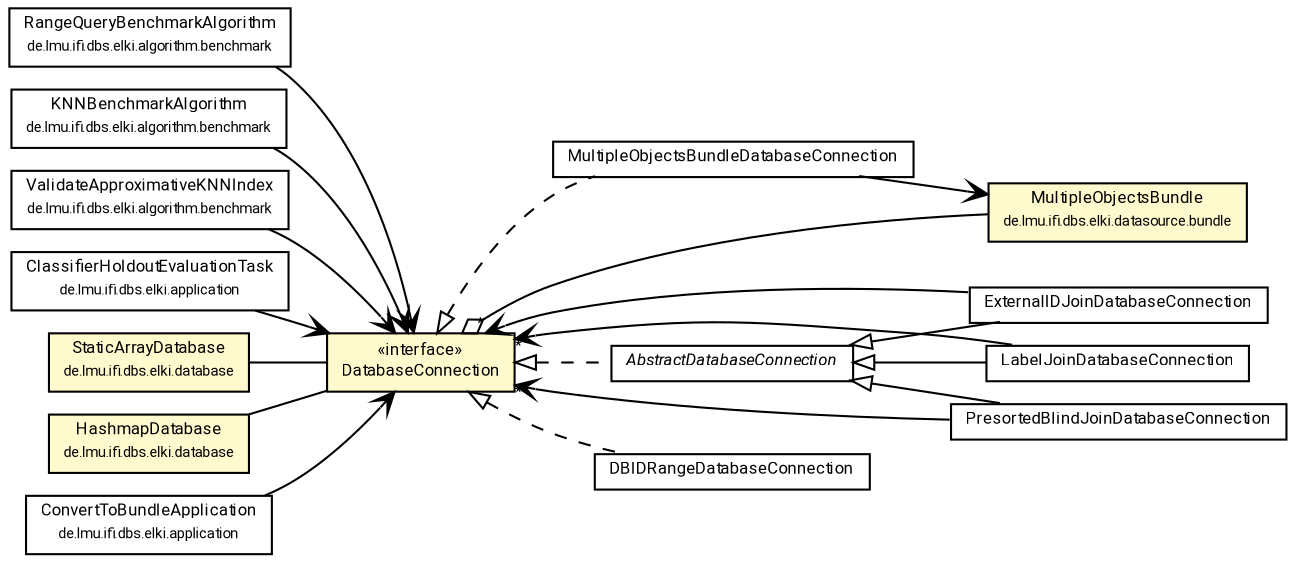 #!/usr/local/bin/dot
#
# Class diagram 
# Generated by UMLGraph version R5_7_2-60-g0e99a6 (http://www.spinellis.gr/umlgraph/)
#

digraph G {
	graph [fontnames="svg"]
	edge [fontname="Roboto",fontsize=7,labelfontname="Roboto",labelfontsize=7,color="black"];
	node [fontname="Roboto",fontcolor="black",fontsize=8,shape=plaintext,margin=0,width=0,height=0];
	nodesep=0.15;
	ranksep=0.25;
	rankdir=LR;
	// de.lmu.ifi.dbs.elki.algorithm.benchmark.RangeQueryBenchmarkAlgorithm<O extends de.lmu.ifi.dbs.elki.data.NumberVector>
	c3151966 [label=<<table title="de.lmu.ifi.dbs.elki.algorithm.benchmark.RangeQueryBenchmarkAlgorithm" border="0" cellborder="1" cellspacing="0" cellpadding="2" href="../algorithm/benchmark/RangeQueryBenchmarkAlgorithm.html" target="_parent">
		<tr><td><table border="0" cellspacing="0" cellpadding="1">
		<tr><td align="center" balign="center"> <font face="Roboto">RangeQueryBenchmarkAlgorithm</font> </td></tr>
		<tr><td align="center" balign="center"> <font face="Roboto" point-size="7.0">de.lmu.ifi.dbs.elki.algorithm.benchmark</font> </td></tr>
		</table></td></tr>
		</table>>, URL="../algorithm/benchmark/RangeQueryBenchmarkAlgorithm.html"];
	// de.lmu.ifi.dbs.elki.algorithm.benchmark.KNNBenchmarkAlgorithm<O>
	c3151968 [label=<<table title="de.lmu.ifi.dbs.elki.algorithm.benchmark.KNNBenchmarkAlgorithm" border="0" cellborder="1" cellspacing="0" cellpadding="2" href="../algorithm/benchmark/KNNBenchmarkAlgorithm.html" target="_parent">
		<tr><td><table border="0" cellspacing="0" cellpadding="1">
		<tr><td align="center" balign="center"> <font face="Roboto">KNNBenchmarkAlgorithm</font> </td></tr>
		<tr><td align="center" balign="center"> <font face="Roboto" point-size="7.0">de.lmu.ifi.dbs.elki.algorithm.benchmark</font> </td></tr>
		</table></td></tr>
		</table>>, URL="../algorithm/benchmark/KNNBenchmarkAlgorithm.html"];
	// de.lmu.ifi.dbs.elki.algorithm.benchmark.ValidateApproximativeKNNIndex<O>
	c3151970 [label=<<table title="de.lmu.ifi.dbs.elki.algorithm.benchmark.ValidateApproximativeKNNIndex" border="0" cellborder="1" cellspacing="0" cellpadding="2" href="../algorithm/benchmark/ValidateApproximativeKNNIndex.html" target="_parent">
		<tr><td><table border="0" cellspacing="0" cellpadding="1">
		<tr><td align="center" balign="center"> <font face="Roboto">ValidateApproximativeKNNIndex</font> </td></tr>
		<tr><td align="center" balign="center"> <font face="Roboto" point-size="7.0">de.lmu.ifi.dbs.elki.algorithm.benchmark</font> </td></tr>
		</table></td></tr>
		</table>>, URL="../algorithm/benchmark/ValidateApproximativeKNNIndex.html"];
	// de.lmu.ifi.dbs.elki.application.ClassifierHoldoutEvaluationTask<O>
	c3152339 [label=<<table title="de.lmu.ifi.dbs.elki.application.ClassifierHoldoutEvaluationTask" border="0" cellborder="1" cellspacing="0" cellpadding="2" href="../application/ClassifierHoldoutEvaluationTask.html" target="_parent">
		<tr><td><table border="0" cellspacing="0" cellpadding="1">
		<tr><td align="center" balign="center"> <font face="Roboto">ClassifierHoldoutEvaluationTask</font> </td></tr>
		<tr><td align="center" balign="center"> <font face="Roboto" point-size="7.0">de.lmu.ifi.dbs.elki.application</font> </td></tr>
		</table></td></tr>
		</table>>, URL="../application/ClassifierHoldoutEvaluationTask.html"];
	// de.lmu.ifi.dbs.elki.datasource.DatabaseConnection
	c3153019 [label=<<table title="de.lmu.ifi.dbs.elki.datasource.DatabaseConnection" border="0" cellborder="1" cellspacing="0" cellpadding="2" bgcolor="lemonChiffon" href="DatabaseConnection.html" target="_parent">
		<tr><td><table border="0" cellspacing="0" cellpadding="1">
		<tr><td align="center" balign="center"> &#171;interface&#187; </td></tr>
		<tr><td align="center" balign="center"> <font face="Roboto">DatabaseConnection</font> </td></tr>
		</table></td></tr>
		</table>>, URL="DatabaseConnection.html"];
	// de.lmu.ifi.dbs.elki.datasource.bundle.MultipleObjectsBundle
	c3153024 [label=<<table title="de.lmu.ifi.dbs.elki.datasource.bundle.MultipleObjectsBundle" border="0" cellborder="1" cellspacing="0" cellpadding="2" bgcolor="LemonChiffon" href="bundle/MultipleObjectsBundle.html" target="_parent">
		<tr><td><table border="0" cellspacing="0" cellpadding="1">
		<tr><td align="center" balign="center"> <font face="Roboto">MultipleObjectsBundle</font> </td></tr>
		<tr><td align="center" balign="center"> <font face="Roboto" point-size="7.0">de.lmu.ifi.dbs.elki.datasource.bundle</font> </td></tr>
		</table></td></tr>
		</table>>, URL="bundle/MultipleObjectsBundle.html"];
	// de.lmu.ifi.dbs.elki.database.StaticArrayDatabase
	c3154062 [label=<<table title="de.lmu.ifi.dbs.elki.database.StaticArrayDatabase" border="0" cellborder="1" cellspacing="0" cellpadding="2" bgcolor="LemonChiffon" href="../database/StaticArrayDatabase.html" target="_parent">
		<tr><td><table border="0" cellspacing="0" cellpadding="1">
		<tr><td align="center" balign="center"> <font face="Roboto">StaticArrayDatabase</font> </td></tr>
		<tr><td align="center" balign="center"> <font face="Roboto" point-size="7.0">de.lmu.ifi.dbs.elki.database</font> </td></tr>
		</table></td></tr>
		</table>>, URL="../database/StaticArrayDatabase.html"];
	// de.lmu.ifi.dbs.elki.database.HashmapDatabase
	c3154067 [label=<<table title="de.lmu.ifi.dbs.elki.database.HashmapDatabase" border="0" cellborder="1" cellspacing="0" cellpadding="2" bgcolor="LemonChiffon" href="../database/HashmapDatabase.html" target="_parent">
		<tr><td><table border="0" cellspacing="0" cellpadding="1">
		<tr><td align="center" balign="center"> <font face="Roboto">HashmapDatabase</font> </td></tr>
		<tr><td align="center" balign="center"> <font face="Roboto" point-size="7.0">de.lmu.ifi.dbs.elki.database</font> </td></tr>
		</table></td></tr>
		</table>>, URL="../database/HashmapDatabase.html"];
	// de.lmu.ifi.dbs.elki.application.ConvertToBundleApplication
	c3154499 [label=<<table title="de.lmu.ifi.dbs.elki.application.ConvertToBundleApplication" border="0" cellborder="1" cellspacing="0" cellpadding="2" href="../application/ConvertToBundleApplication.html" target="_parent">
		<tr><td><table border="0" cellspacing="0" cellpadding="1">
		<tr><td align="center" balign="center"> <font face="Roboto">ConvertToBundleApplication</font> </td></tr>
		<tr><td align="center" balign="center"> <font face="Roboto" point-size="7.0">de.lmu.ifi.dbs.elki.application</font> </td></tr>
		</table></td></tr>
		</table>>, URL="../application/ConvertToBundleApplication.html"];
	// de.lmu.ifi.dbs.elki.datasource.AbstractDatabaseConnection
	c3154501 [label=<<table title="de.lmu.ifi.dbs.elki.datasource.AbstractDatabaseConnection" border="0" cellborder="1" cellspacing="0" cellpadding="2" href="AbstractDatabaseConnection.html" target="_parent">
		<tr><td><table border="0" cellspacing="0" cellpadding="1">
		<tr><td align="center" balign="center"> <font face="Roboto"><i>AbstractDatabaseConnection</i></font> </td></tr>
		</table></td></tr>
		</table>>, URL="AbstractDatabaseConnection.html"];
	// de.lmu.ifi.dbs.elki.datasource.ExternalIDJoinDatabaseConnection
	c3154621 [label=<<table title="de.lmu.ifi.dbs.elki.datasource.ExternalIDJoinDatabaseConnection" border="0" cellborder="1" cellspacing="0" cellpadding="2" href="ExternalIDJoinDatabaseConnection.html" target="_parent">
		<tr><td><table border="0" cellspacing="0" cellpadding="1">
		<tr><td align="center" balign="center"> <font face="Roboto">ExternalIDJoinDatabaseConnection</font> </td></tr>
		</table></td></tr>
		</table>>, URL="ExternalIDJoinDatabaseConnection.html"];
	// de.lmu.ifi.dbs.elki.datasource.LabelJoinDatabaseConnection
	c3154623 [label=<<table title="de.lmu.ifi.dbs.elki.datasource.LabelJoinDatabaseConnection" border="0" cellborder="1" cellspacing="0" cellpadding="2" href="LabelJoinDatabaseConnection.html" target="_parent">
		<tr><td><table border="0" cellspacing="0" cellpadding="1">
		<tr><td align="center" balign="center"> <font face="Roboto">LabelJoinDatabaseConnection</font> </td></tr>
		</table></td></tr>
		</table>>, URL="LabelJoinDatabaseConnection.html"];
	// de.lmu.ifi.dbs.elki.datasource.PresortedBlindJoinDatabaseConnection
	c3154629 [label=<<table title="de.lmu.ifi.dbs.elki.datasource.PresortedBlindJoinDatabaseConnection" border="0" cellborder="1" cellspacing="0" cellpadding="2" href="PresortedBlindJoinDatabaseConnection.html" target="_parent">
		<tr><td><table border="0" cellspacing="0" cellpadding="1">
		<tr><td align="center" balign="center"> <font face="Roboto">PresortedBlindJoinDatabaseConnection</font> </td></tr>
		</table></td></tr>
		</table>>, URL="PresortedBlindJoinDatabaseConnection.html"];
	// de.lmu.ifi.dbs.elki.datasource.DBIDRangeDatabaseConnection
	c3154635 [label=<<table title="de.lmu.ifi.dbs.elki.datasource.DBIDRangeDatabaseConnection" border="0" cellborder="1" cellspacing="0" cellpadding="2" href="DBIDRangeDatabaseConnection.html" target="_parent">
		<tr><td><table border="0" cellspacing="0" cellpadding="1">
		<tr><td align="center" balign="center"> <font face="Roboto">DBIDRangeDatabaseConnection</font> </td></tr>
		</table></td></tr>
		</table>>, URL="DBIDRangeDatabaseConnection.html"];
	// de.lmu.ifi.dbs.elki.datasource.MultipleObjectsBundleDatabaseConnection
	c3154637 [label=<<table title="de.lmu.ifi.dbs.elki.datasource.MultipleObjectsBundleDatabaseConnection" border="0" cellborder="1" cellspacing="0" cellpadding="2" href="MultipleObjectsBundleDatabaseConnection.html" target="_parent">
		<tr><td><table border="0" cellspacing="0" cellpadding="1">
		<tr><td align="center" balign="center"> <font face="Roboto">MultipleObjectsBundleDatabaseConnection</font> </td></tr>
		</table></td></tr>
		</table>>, URL="MultipleObjectsBundleDatabaseConnection.html"];
	// de.lmu.ifi.dbs.elki.datasource.DatabaseConnection has de.lmu.ifi.dbs.elki.datasource.bundle.MultipleObjectsBundle
	c3153019 -> c3153024 [arrowhead=none,arrowtail=ediamond,dir=back,weight=4];
	// de.lmu.ifi.dbs.elki.database.StaticArrayDatabase assoc de.lmu.ifi.dbs.elki.datasource.DatabaseConnection
	c3154062 -> c3153019 [arrowhead=none,weight=2];
	// de.lmu.ifi.dbs.elki.database.HashmapDatabase assoc de.lmu.ifi.dbs.elki.datasource.DatabaseConnection
	c3154067 -> c3153019 [arrowhead=none,weight=2];
	// de.lmu.ifi.dbs.elki.datasource.AbstractDatabaseConnection implements de.lmu.ifi.dbs.elki.datasource.DatabaseConnection
	c3153019 -> c3154501 [arrowtail=empty,style=dashed,dir=back,weight=9];
	// de.lmu.ifi.dbs.elki.datasource.ExternalIDJoinDatabaseConnection extends de.lmu.ifi.dbs.elki.datasource.AbstractDatabaseConnection
	c3154501 -> c3154621 [arrowtail=empty,dir=back,weight=10];
	// de.lmu.ifi.dbs.elki.datasource.LabelJoinDatabaseConnection extends de.lmu.ifi.dbs.elki.datasource.AbstractDatabaseConnection
	c3154501 -> c3154623 [arrowtail=empty,dir=back,weight=10];
	// de.lmu.ifi.dbs.elki.datasource.PresortedBlindJoinDatabaseConnection extends de.lmu.ifi.dbs.elki.datasource.AbstractDatabaseConnection
	c3154501 -> c3154629 [arrowtail=empty,dir=back,weight=10];
	// de.lmu.ifi.dbs.elki.datasource.DBIDRangeDatabaseConnection implements de.lmu.ifi.dbs.elki.datasource.DatabaseConnection
	c3153019 -> c3154635 [arrowtail=empty,style=dashed,dir=back,weight=9];
	// de.lmu.ifi.dbs.elki.datasource.MultipleObjectsBundleDatabaseConnection implements de.lmu.ifi.dbs.elki.datasource.DatabaseConnection
	c3153019 -> c3154637 [arrowtail=empty,style=dashed,dir=back,weight=9];
	// de.lmu.ifi.dbs.elki.algorithm.benchmark.RangeQueryBenchmarkAlgorithm<O extends de.lmu.ifi.dbs.elki.data.NumberVector> navassoc de.lmu.ifi.dbs.elki.datasource.DatabaseConnection
	c3151966 -> c3153019 [arrowhead=open,weight=1];
	// de.lmu.ifi.dbs.elki.algorithm.benchmark.KNNBenchmarkAlgorithm<O> navassoc de.lmu.ifi.dbs.elki.datasource.DatabaseConnection
	c3151968 -> c3153019 [arrowhead=open,weight=1];
	// de.lmu.ifi.dbs.elki.algorithm.benchmark.ValidateApproximativeKNNIndex<O> navassoc de.lmu.ifi.dbs.elki.datasource.DatabaseConnection
	c3151970 -> c3153019 [arrowhead=open,weight=1];
	// de.lmu.ifi.dbs.elki.application.ClassifierHoldoutEvaluationTask<O> navassoc de.lmu.ifi.dbs.elki.datasource.DatabaseConnection
	c3152339 -> c3153019 [arrowhead=open,weight=1];
	// de.lmu.ifi.dbs.elki.application.ConvertToBundleApplication navassoc de.lmu.ifi.dbs.elki.datasource.DatabaseConnection
	c3154499 -> c3153019 [arrowhead=open,weight=1];
	// de.lmu.ifi.dbs.elki.datasource.ExternalIDJoinDatabaseConnection navassoc de.lmu.ifi.dbs.elki.datasource.DatabaseConnection
	c3154621 -> c3153019 [arrowhead=open,weight=1,headlabel="*"];
	// de.lmu.ifi.dbs.elki.datasource.LabelJoinDatabaseConnection navassoc de.lmu.ifi.dbs.elki.datasource.DatabaseConnection
	c3154623 -> c3153019 [arrowhead=open,weight=1,headlabel="*"];
	// de.lmu.ifi.dbs.elki.datasource.PresortedBlindJoinDatabaseConnection navassoc de.lmu.ifi.dbs.elki.datasource.DatabaseConnection
	c3154629 -> c3153019 [arrowhead=open,weight=1,headlabel="*"];
	// de.lmu.ifi.dbs.elki.datasource.MultipleObjectsBundleDatabaseConnection navassoc de.lmu.ifi.dbs.elki.datasource.bundle.MultipleObjectsBundle
	c3154637 -> c3153024 [arrowhead=open,weight=1];
}


